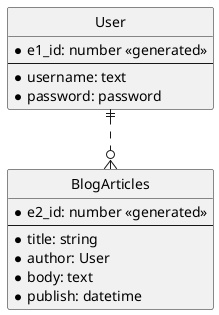 @startuml

' hide the spot
hide circle

entity "User" as e01 {
    *e1_id: number <<generated>>
    --
    *username: text
    *password: password
}

entity "BlogArticles" as e02 {
    *e2_id: number <<generated>>
    --
    * title: string
    * author: User
    * body: text
    * publish: datetime
}

e01 ||..o{ e02
@enduml

